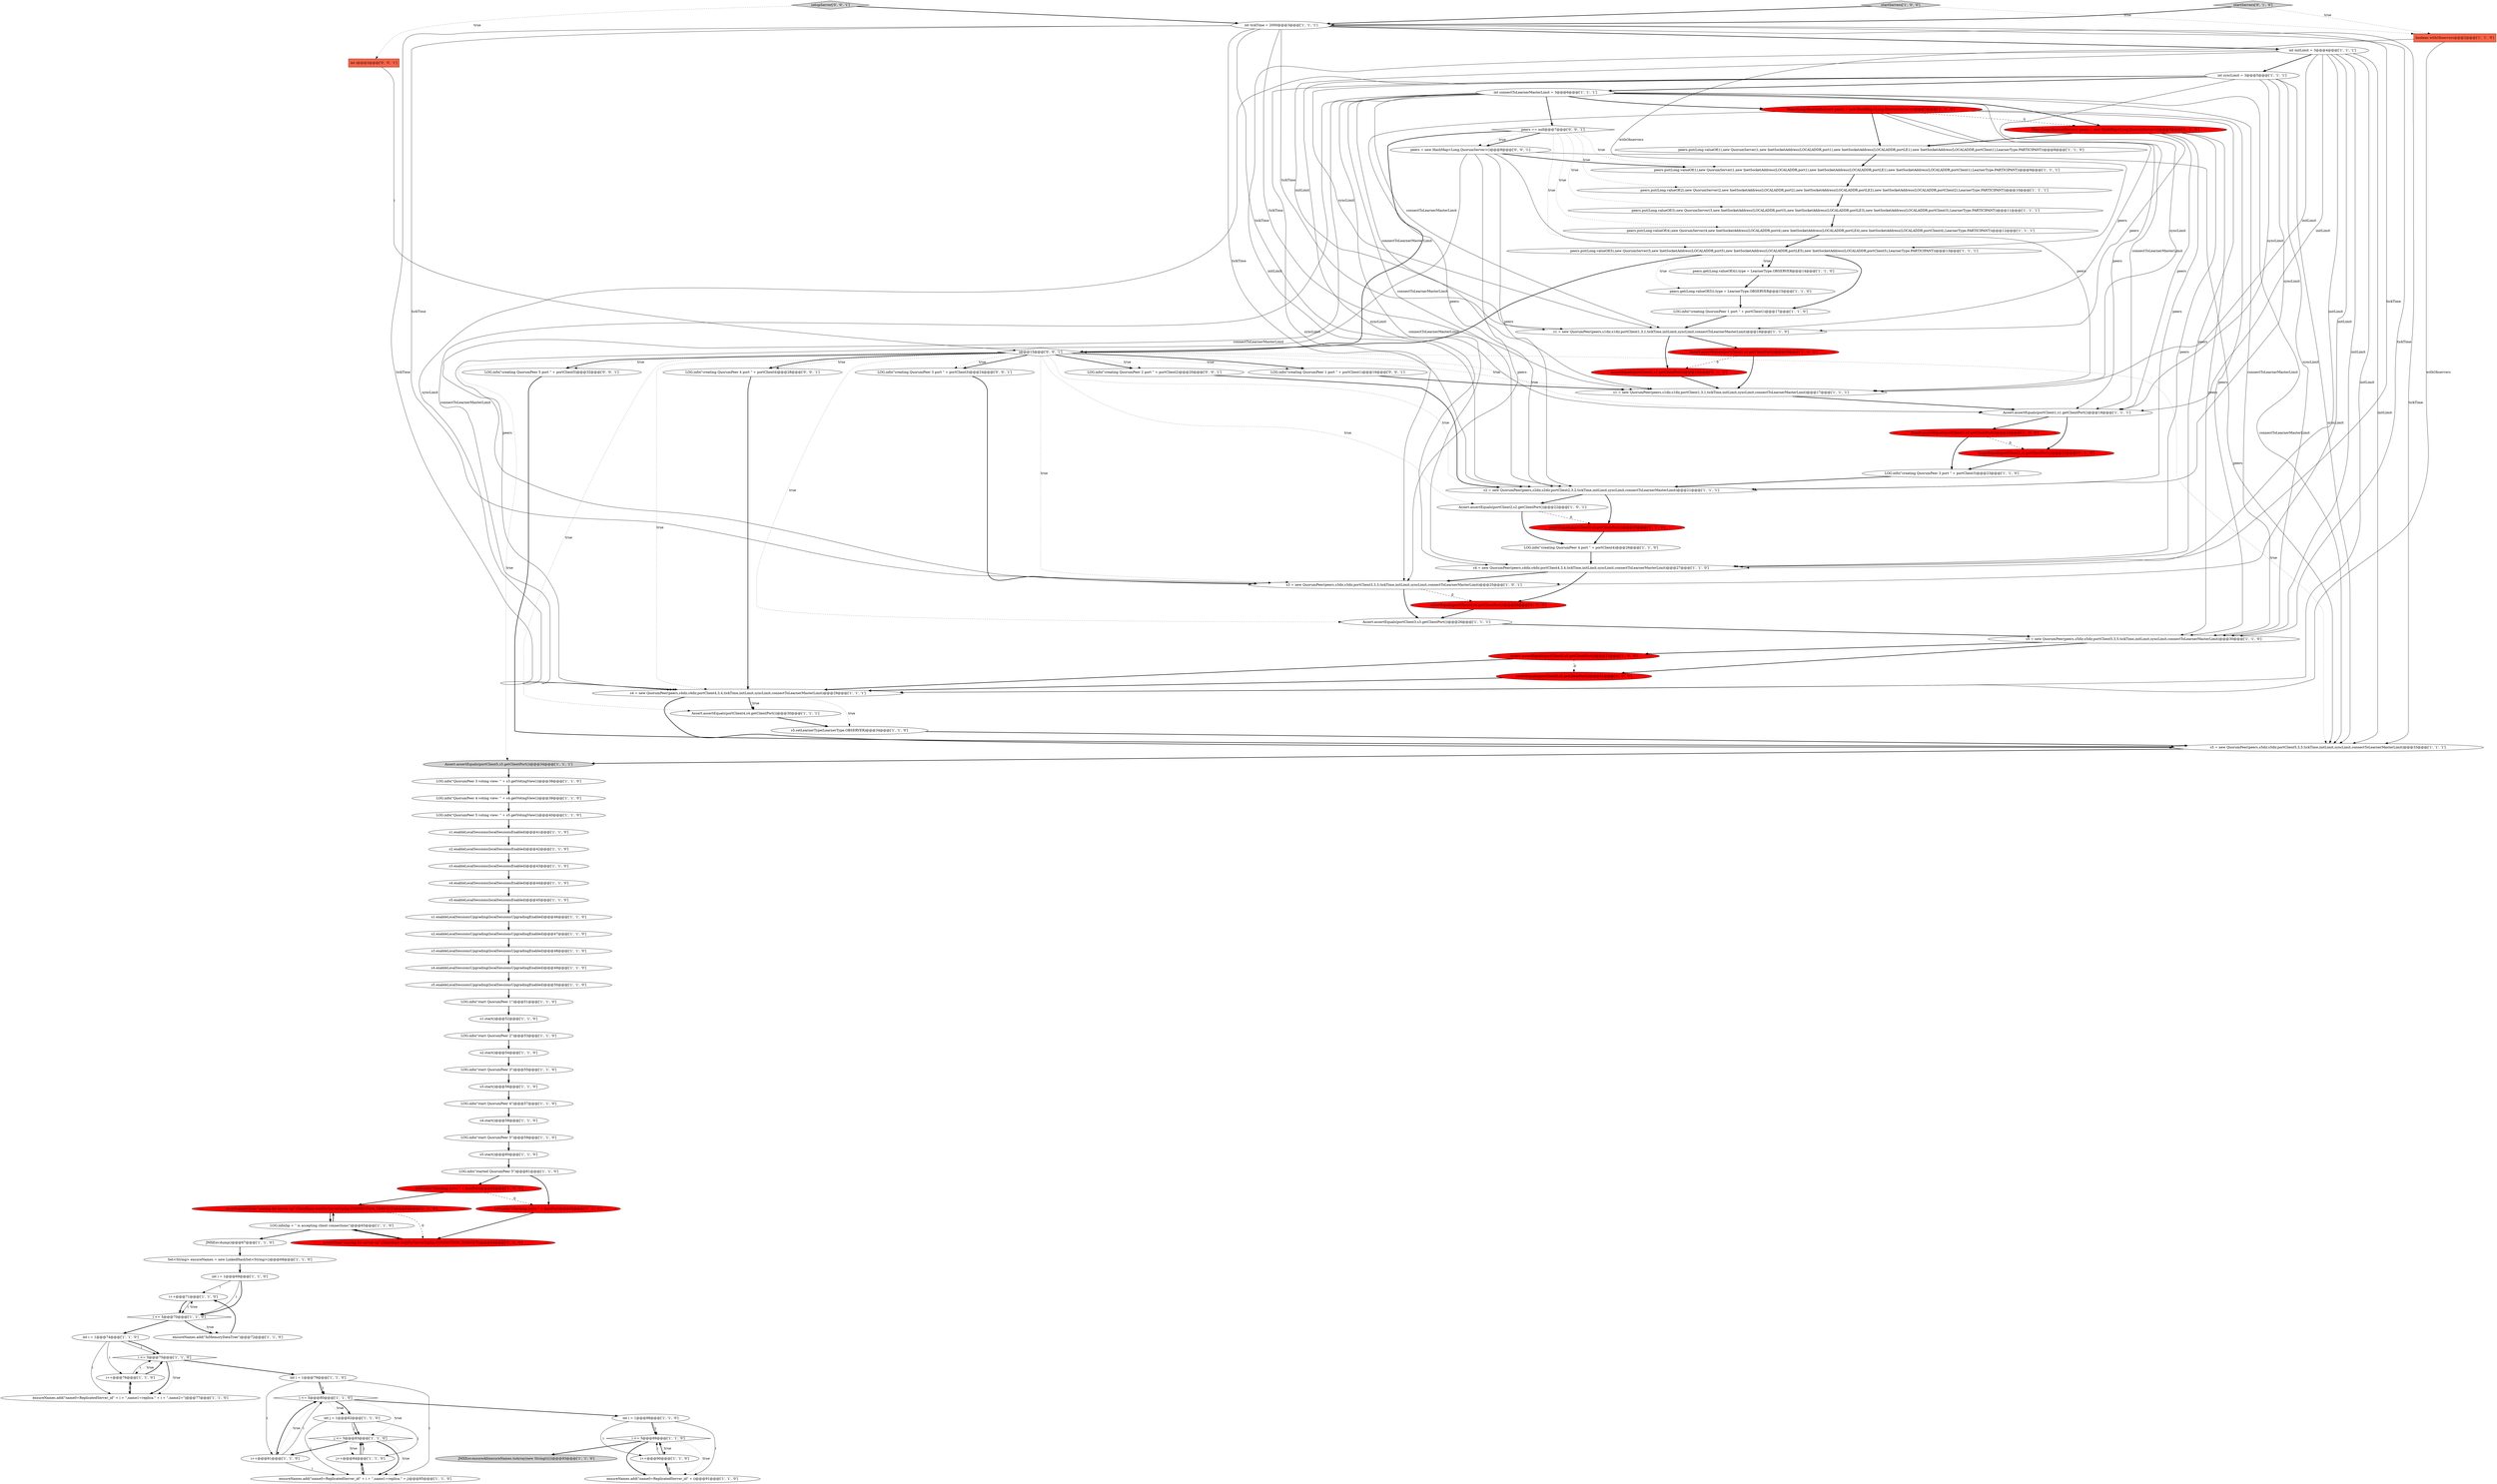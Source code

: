 digraph {
86 [style = filled, label = "startServers['0', '1', '0']", fillcolor = lightgray, shape = diamond image = "AAA0AAABBB2BBB"];
40 [style = filled, label = "peers.get(Long.valueOf(5)).type = LearnerType.OBSERVER@@@15@@@['1', '1', '0']", fillcolor = white, shape = ellipse image = "AAA0AAABBB1BBB"];
82 [style = filled, label = "i <= 5@@@89@@@['1', '1', '0']", fillcolor = white, shape = diamond image = "AAA0AAABBB1BBB"];
47 [style = filled, label = "Assert.assertEquals(portClient3,s3.getClientPort())@@@26@@@['1', '1', '1']", fillcolor = white, shape = ellipse image = "AAA0AAABBB1BBB"];
94 [style = filled, label = "int i@@@2@@@['0', '0', '1']", fillcolor = tomato, shape = box image = "AAA0AAABBB3BBB"];
101 [style = filled, label = "peers == null@@@7@@@['0', '0', '1']", fillcolor = white, shape = diamond image = "AAA0AAABBB3BBB"];
71 [style = filled, label = "Map<Long,QuorumServer> peers = new HashMap<Long,QuorumServer>()@@@7@@@['1', '0', '0']", fillcolor = red, shape = ellipse image = "AAA1AAABBB1BBB"];
78 [style = filled, label = "int i = 1@@@74@@@['1', '1', '0']", fillcolor = white, shape = ellipse image = "AAA0AAABBB1BBB"];
42 [style = filled, label = "s3 = new QuorumPeer(peers,s3dir,s3dir,portClient3,3,3,tickTime,initLimit,syncLimit,connectToLearnerMasterLimit)@@@25@@@['1', '0', '1']", fillcolor = white, shape = ellipse image = "AAA0AAABBB1BBB"];
12 [style = filled, label = "Assert.assertEquals(portClient5,s5.getClientPort())@@@34@@@['1', '1', '1']", fillcolor = lightgray, shape = ellipse image = "AAA0AAABBB1BBB"];
21 [style = filled, label = "i++@@@71@@@['1', '1', '0']", fillcolor = white, shape = ellipse image = "AAA0AAABBB1BBB"];
83 [style = filled, label = "s5 = new QuorumPeer(peers,s5dir,s5dir,portClient5,3,5,tickTime,initLimit,syncLimit,connectToLearnerMasterLimit)@@@33@@@['1', '1', '1']", fillcolor = white, shape = ellipse image = "AAA0AAABBB1BBB"];
41 [style = filled, label = "peers.put(Long.valueOf(2),new QuorumServer(2,new InetSocketAddress(LOCALADDR,port2),new InetSocketAddress(LOCALADDR,portLE2),new InetSocketAddress(LOCALADDR,portClient2),LearnerType.PARTICIPANT))@@@10@@@['1', '1', '1']", fillcolor = white, shape = ellipse image = "AAA0AAABBB1BBB"];
13 [style = filled, label = "i <= 5@@@75@@@['1', '1', '0']", fillcolor = white, shape = diamond image = "AAA0AAABBB1BBB"];
19 [style = filled, label = "LOG.info(\"start QuorumPeer 5\")@@@59@@@['1', '1', '0']", fillcolor = white, shape = ellipse image = "AAA0AAABBB1BBB"];
44 [style = filled, label = "int i = 1@@@79@@@['1', '1', '0']", fillcolor = white, shape = ellipse image = "AAA0AAABBB1BBB"];
43 [style = filled, label = "s3.enableLocalSessionsUpgrading(localSessionsUpgradingEnabled)@@@48@@@['1', '1', '0']", fillcolor = white, shape = ellipse image = "AAA0AAABBB1BBB"];
37 [style = filled, label = "peers.put(Long.valueOf(1),new QuorumServer(1,new InetSocketAddress(LOCALADDR,port1),new InetSocketAddress(LOCALADDR,portLE1),new InetSocketAddress(LOCALADDR,portClient1),LearnerType.PARTICIPANT))@@@9@@@['1', '1', '1']", fillcolor = white, shape = ellipse image = "AAA0AAABBB1BBB"];
46 [style = filled, label = "LOG.info(\"Checking ports \" + hostPort)@@@62@@@['1', '0', '0']", fillcolor = red, shape = ellipse image = "AAA1AAABBB1BBB"];
49 [style = filled, label = "Assert.assertEquals(portClient2,s2.getClientPort())@@@22@@@['1', '0', '1']", fillcolor = white, shape = ellipse image = "AAA0AAABBB1BBB"];
74 [style = filled, label = "LOG.info(\"creating QuorumPeer 3 port \" + portClient3)@@@23@@@['1', '1', '0']", fillcolor = white, shape = ellipse image = "AAA0AAABBB1BBB"];
18 [style = filled, label = "s1.enableLocalSessions(localSessionsEnabled)@@@41@@@['1', '1', '0']", fillcolor = white, shape = ellipse image = "AAA0AAABBB1BBB"];
68 [style = filled, label = "s4.start()@@@58@@@['1', '1', '0']", fillcolor = white, shape = ellipse image = "AAA0AAABBB1BBB"];
29 [style = filled, label = "LOG.info(\"creating QuorumPeer 4 port \" + portClient4)@@@26@@@['1', '1', '0']", fillcolor = white, shape = ellipse image = "AAA0AAABBB1BBB"];
36 [style = filled, label = "Assert.assertTrue(\"waiting for server up\",ClientBase.waitForServerUp(hp,CONNECTION_TIMEOUT))@@@64@@@['1', '0', '0']", fillcolor = red, shape = ellipse image = "AAA1AAABBB1BBB"];
85 [style = filled, label = "assertEquals(portClient2,s2.getClientPort())@@@22@@@['0', '1', '0']", fillcolor = red, shape = ellipse image = "AAA1AAABBB2BBB"];
7 [style = filled, label = "JMXEnv.dump()@@@67@@@['1', '1', '0']", fillcolor = white, shape = ellipse image = "AAA0AAABBB1BBB"];
81 [style = filled, label = "s5.enableLocalSessions(localSessionsEnabled)@@@45@@@['1', '1', '0']", fillcolor = white, shape = ellipse image = "AAA0AAABBB1BBB"];
16 [style = filled, label = "i <= 5@@@70@@@['1', '1', '0']", fillcolor = white, shape = diamond image = "AAA0AAABBB1BBB"];
69 [style = filled, label = "Assert.assertEquals(portClient1,s1.getClientPort())@@@19@@@['1', '0', '0']", fillcolor = red, shape = ellipse image = "AAA1AAABBB1BBB"];
2 [style = filled, label = "s3.start()@@@56@@@['1', '1', '0']", fillcolor = white, shape = ellipse image = "AAA0AAABBB1BBB"];
39 [style = filled, label = "int syncLimit = 3@@@5@@@['1', '1', '1']", fillcolor = white, shape = ellipse image = "AAA0AAABBB1BBB"];
61 [style = filled, label = "s5 = new QuorumPeer(peers,s5dir,s5dir,portClient5,3,5,tickTime,initLimit,syncLimit,connectToLearnerMasterLimit)@@@30@@@['1', '1', '0']", fillcolor = white, shape = ellipse image = "AAA0AAABBB1BBB"];
32 [style = filled, label = "s5.start()@@@60@@@['1', '1', '0']", fillcolor = white, shape = ellipse image = "AAA0AAABBB1BBB"];
96 [style = filled, label = "LOG.info(\"creating QuorumPeer 5 port \" + portClient5)@@@32@@@['0', '0', '1']", fillcolor = white, shape = ellipse image = "AAA0AAABBB3BBB"];
51 [style = filled, label = "Assert.assertEquals(portClient5,s5.getClientPort())@@@31@@@['1', '0', '0']", fillcolor = red, shape = ellipse image = "AAA1AAABBB1BBB"];
34 [style = filled, label = "peers.get(Long.valueOf(4)).type = LearnerType.OBSERVER@@@14@@@['1', '1', '0']", fillcolor = white, shape = ellipse image = "AAA0AAABBB1BBB"];
79 [style = filled, label = "s2.enableLocalSessions(localSessionsEnabled)@@@42@@@['1', '1', '0']", fillcolor = white, shape = ellipse image = "AAA0AAABBB1BBB"];
52 [style = filled, label = "JMXEnv.ensureAll(ensureNames.toArray(new String(((())@@@93@@@['1', '1', '0']", fillcolor = lightgray, shape = ellipse image = "AAA0AAABBB1BBB"];
80 [style = filled, label = "s1 = new QuorumPeer(peers,s1dir,s1dir,portClient1,3,1,tickTime,initLimit,syncLimit,connectToLearnerMasterLimit)@@@18@@@['1', '1', '0']", fillcolor = white, shape = ellipse image = "AAA0AAABBB1BBB"];
22 [style = filled, label = "LOG.info(hp + \" is accepting client connections\")@@@65@@@['1', '1', '0']", fillcolor = white, shape = ellipse image = "AAA0AAABBB1BBB"];
0 [style = filled, label = "s2 = new QuorumPeer(peers,s2dir,s2dir,portClient2,3,2,tickTime,initLimit,syncLimit,connectToLearnerMasterLimit)@@@21@@@['1', '1', '1']", fillcolor = white, shape = ellipse image = "AAA0AAABBB1BBB"];
100 [style = filled, label = "LOG.info(\"creating QuorumPeer 3 port \" + portClient3)@@@24@@@['0', '0', '1']", fillcolor = white, shape = ellipse image = "AAA0AAABBB3BBB"];
93 [style = filled, label = "LOG.info(\"creating QuorumPeer 2 port \" + portClient2)@@@20@@@['0', '0', '1']", fillcolor = white, shape = ellipse image = "AAA0AAABBB3BBB"];
63 [style = filled, label = "int connectToLearnerMasterLimit = 3@@@6@@@['1', '1', '1']", fillcolor = white, shape = ellipse image = "AAA0AAABBB1BBB"];
99 [style = filled, label = "LOG.info(\"creating QuorumPeer 1 port \" + portClient1)@@@16@@@['0', '0', '1']", fillcolor = white, shape = ellipse image = "AAA0AAABBB3BBB"];
98 [style = filled, label = "i@@@15@@@['0', '0', '1']", fillcolor = white, shape = diamond image = "AAA0AAABBB3BBB"];
6 [style = filled, label = "s5.enableLocalSessionsUpgrading(localSessionsUpgradingEnabled)@@@50@@@['1', '1', '0']", fillcolor = white, shape = ellipse image = "AAA0AAABBB1BBB"];
91 [style = filled, label = "Map<Long,QuorumServer> peers = new HashMap<Long,QuorumServer>()@@@7@@@['0', '1', '0']", fillcolor = red, shape = ellipse image = "AAA1AAABBB2BBB"];
26 [style = filled, label = "i++@@@76@@@['1', '1', '0']", fillcolor = white, shape = ellipse image = "AAA0AAABBB1BBB"];
9 [style = filled, label = "peers.put(Long.valueOf(5),new QuorumServer(5,new InetSocketAddress(LOCALADDR,port5),new InetSocketAddress(LOCALADDR,portLE5),new InetSocketAddress(LOCALADDR,portClient5),LearnerType.PARTICIPANT))@@@13@@@['1', '1', '1']", fillcolor = white, shape = ellipse image = "AAA0AAABBB1BBB"];
3 [style = filled, label = "Assert.assertEquals(portClient2,s2.getClientPort())@@@22@@@['1', '0', '0']", fillcolor = red, shape = ellipse image = "AAA1AAABBB1BBB"];
25 [style = filled, label = "ensureNames.add(\"InMemoryDataTree\")@@@72@@@['1', '1', '0']", fillcolor = white, shape = ellipse image = "AAA0AAABBB1BBB"];
27 [style = filled, label = "LOG.info(\"QuorumPeer 4 voting view: \" + s4.getVotingView())@@@39@@@['1', '1', '0']", fillcolor = white, shape = ellipse image = "AAA0AAABBB1BBB"];
57 [style = filled, label = "s5.setLearnerType(LearnerType.OBSERVER)@@@34@@@['1', '1', '0']", fillcolor = white, shape = ellipse image = "AAA0AAABBB1BBB"];
1 [style = filled, label = "i++@@@90@@@['1', '1', '0']", fillcolor = white, shape = ellipse image = "AAA0AAABBB1BBB"];
56 [style = filled, label = "i <= 5@@@80@@@['1', '1', '0']", fillcolor = white, shape = diamond image = "AAA0AAABBB1BBB"];
28 [style = filled, label = "s4.enableLocalSessionsUpgrading(localSessionsUpgradingEnabled)@@@49@@@['1', '1', '0']", fillcolor = white, shape = ellipse image = "AAA0AAABBB1BBB"];
76 [style = filled, label = "peers.put(Long.valueOf(3),new QuorumServer(3,new InetSocketAddress(LOCALADDR,port3),new InetSocketAddress(LOCALADDR,portLE3),new InetSocketAddress(LOCALADDR,portClient3),LearnerType.PARTICIPANT))@@@11@@@['1', '1', '1']", fillcolor = white, shape = ellipse image = "AAA0AAABBB1BBB"];
90 [style = filled, label = "assertTrue(\"waiting for server up\",ClientBase.waitForServerUp(hp,CONNECTION_TIMEOUT))@@@64@@@['0', '1', '0']", fillcolor = red, shape = ellipse image = "AAA1AAABBB2BBB"];
33 [style = filled, label = "ensureNames.add(\"name0=ReplicatedServer_id\" + i)@@@91@@@['1', '1', '0']", fillcolor = white, shape = ellipse image = "AAA0AAABBB1BBB"];
67 [style = filled, label = "s1.start()@@@52@@@['1', '1', '0']", fillcolor = white, shape = ellipse image = "AAA0AAABBB1BBB"];
14 [style = filled, label = "LOG.info(\"creating QuorumPeer 1 port \" + portClient1)@@@17@@@['1', '1', '0']", fillcolor = white, shape = ellipse image = "AAA0AAABBB1BBB"];
66 [style = filled, label = "s4 = new QuorumPeer(peers,s4dir,s4dir,portClient4,3,4,tickTime,initLimit,syncLimit,connectToLearnerMasterLimit)@@@29@@@['1', '1', '1']", fillcolor = white, shape = ellipse image = "AAA0AAABBB1BBB"];
64 [style = filled, label = "ensureNames.add(\"name0=ReplicatedServer_id\" + i + \",name1=replica.\" + i + \",name2=\")@@@77@@@['1', '1', '0']", fillcolor = white, shape = ellipse image = "AAA0AAABBB1BBB"];
95 [style = filled, label = "peers = new HashMap<Long,QuorumServer>()@@@8@@@['0', '0', '1']", fillcolor = white, shape = ellipse image = "AAA0AAABBB3BBB"];
20 [style = filled, label = "Assert.assertEquals(portClient1,s1.getClientPort())@@@18@@@['1', '1', '1']", fillcolor = white, shape = ellipse image = "AAA0AAABBB1BBB"];
75 [style = filled, label = "j <= 5@@@83@@@['1', '1', '0']", fillcolor = white, shape = diamond image = "AAA0AAABBB1BBB"];
77 [style = filled, label = "startServers['1', '0', '0']", fillcolor = lightgray, shape = diamond image = "AAA0AAABBB1BBB"];
87 [style = filled, label = "assertEquals(portClient5,s5.getClientPort())@@@31@@@['0', '1', '0']", fillcolor = red, shape = ellipse image = "AAA1AAABBB2BBB"];
30 [style = filled, label = "Set<String> ensureNames = new LinkedHashSet<String>()@@@68@@@['1', '1', '0']", fillcolor = white, shape = ellipse image = "AAA0AAABBB1BBB"];
11 [style = filled, label = "s2.enableLocalSessionsUpgrading(localSessionsUpgradingEnabled)@@@47@@@['1', '1', '0']", fillcolor = white, shape = ellipse image = "AAA0AAABBB1BBB"];
53 [style = filled, label = "LOG.info(\"start QuorumPeer 3\")@@@55@@@['1', '1', '0']", fillcolor = white, shape = ellipse image = "AAA0AAABBB1BBB"];
23 [style = filled, label = "peers.put(Long.valueOf(4),new QuorumServer(4,new InetSocketAddress(LOCALADDR,port4),new InetSocketAddress(LOCALADDR,portLE4),new InetSocketAddress(LOCALADDR,portClient4),LearnerType.PARTICIPANT))@@@12@@@['1', '1', '1']", fillcolor = white, shape = ellipse image = "AAA0AAABBB1BBB"];
31 [style = filled, label = "s1.enableLocalSessionsUpgrading(localSessionsUpgradingEnabled)@@@46@@@['1', '1', '0']", fillcolor = white, shape = ellipse image = "AAA0AAABBB1BBB"];
59 [style = filled, label = "j++@@@84@@@['1', '1', '0']", fillcolor = white, shape = ellipse image = "AAA0AAABBB1BBB"];
72 [style = filled, label = "peers.put(Long.valueOf(1),new QuorumServer(1,new InetSocketAddress(LOCALADDR,port1),new InetSocketAddress(LOCALADDR,portLE1),new InetSocketAddress(LOCALADDR,portClient1),LearnerType.PARTICIPANT))@@@8@@@['1', '1', '0']", fillcolor = white, shape = ellipse image = "AAA0AAABBB1BBB"];
70 [style = filled, label = "s4.enableLocalSessions(localSessionsEnabled)@@@44@@@['1', '1', '0']", fillcolor = white, shape = ellipse image = "AAA0AAABBB1BBB"];
24 [style = filled, label = "int initLimit = 3@@@4@@@['1', '1', '1']", fillcolor = white, shape = ellipse image = "AAA0AAABBB1BBB"];
84 [style = filled, label = "assertEquals(portClient1,s1.getClientPort())@@@19@@@['0', '1', '0']", fillcolor = red, shape = ellipse image = "AAA1AAABBB2BBB"];
35 [style = filled, label = "LOG.info(\"start QuorumPeer 2\")@@@53@@@['1', '1', '0']", fillcolor = white, shape = ellipse image = "AAA0AAABBB1BBB"];
92 [style = filled, label = "LOG.info(\"Checking ports \" + hostPort)@@@62@@@['0', '1', '0']", fillcolor = red, shape = ellipse image = "AAA1AAABBB2BBB"];
15 [style = filled, label = "LOG.info(\"start QuorumPeer 4\")@@@57@@@['1', '1', '0']", fillcolor = white, shape = ellipse image = "AAA0AAABBB1BBB"];
8 [style = filled, label = "LOG.info(\"QuorumPeer 5 voting view: \" + s5.getVotingView())@@@40@@@['1', '1', '0']", fillcolor = white, shape = ellipse image = "AAA0AAABBB1BBB"];
65 [style = filled, label = "ensureNames.add(\"name0=ReplicatedServer_id\" + i + \",name1=replica.\" + j)@@@85@@@['1', '1', '0']", fillcolor = white, shape = ellipse image = "AAA0AAABBB1BBB"];
88 [style = filled, label = "assertEquals(portClient4,s4.getClientPort())@@@28@@@['0', '1', '0']", fillcolor = red, shape = ellipse image = "AAA1AAABBB2BBB"];
48 [style = filled, label = "s3.enableLocalSessions(localSessionsEnabled)@@@43@@@['1', '1', '0']", fillcolor = white, shape = ellipse image = "AAA0AAABBB1BBB"];
73 [style = filled, label = "s2.start()@@@54@@@['1', '1', '0']", fillcolor = white, shape = ellipse image = "AAA0AAABBB1BBB"];
58 [style = filled, label = "int i = 1@@@88@@@['1', '1', '0']", fillcolor = white, shape = ellipse image = "AAA0AAABBB1BBB"];
89 [style = filled, label = "assertEquals(portClient3,s3.getClientPort())@@@25@@@['0', '1', '0']", fillcolor = red, shape = ellipse image = "AAA1AAABBB2BBB"];
60 [style = filled, label = "Assert.assertEquals(portClient4,s4.getClientPort())@@@30@@@['1', '1', '1']", fillcolor = white, shape = ellipse image = "AAA0AAABBB1BBB"];
38 [style = filled, label = "int tickTime = 2000@@@3@@@['1', '1', '1']", fillcolor = white, shape = ellipse image = "AAA0AAABBB1BBB"];
45 [style = filled, label = "int i = 1@@@69@@@['1', '1', '0']", fillcolor = white, shape = ellipse image = "AAA0AAABBB1BBB"];
5 [style = filled, label = "s1 = new QuorumPeer(peers,s1dir,s1dir,portClient1,3,1,tickTime,initLimit,syncLimit,connectToLearnerMasterLimit)@@@17@@@['1', '1', '1']", fillcolor = white, shape = ellipse image = "AAA0AAABBB1BBB"];
55 [style = filled, label = "i++@@@81@@@['1', '1', '0']", fillcolor = white, shape = ellipse image = "AAA0AAABBB1BBB"];
54 [style = filled, label = "LOG.info(\"start QuorumPeer 1\")@@@51@@@['1', '1', '0']", fillcolor = white, shape = ellipse image = "AAA0AAABBB1BBB"];
62 [style = filled, label = "boolean withObservers@@@2@@@['1', '1', '0']", fillcolor = tomato, shape = box image = "AAA0AAABBB1BBB"];
4 [style = filled, label = "LOG.info(\"started QuorumPeer 5\")@@@61@@@['1', '1', '0']", fillcolor = white, shape = ellipse image = "AAA0AAABBB1BBB"];
50 [style = filled, label = "s4 = new QuorumPeer(peers,s4dir,s4dir,portClient4,3,4,tickTime,initLimit,syncLimit,connectToLearnerMasterLimit)@@@27@@@['1', '1', '0']", fillcolor = white, shape = ellipse image = "AAA0AAABBB1BBB"];
97 [style = filled, label = "LOG.info(\"creating QuorumPeer 4 port \" + portClient4)@@@28@@@['0', '0', '1']", fillcolor = white, shape = ellipse image = "AAA0AAABBB3BBB"];
10 [style = filled, label = "LOG.info(\"QuorumPeer 3 voting view: \" + s3.getVotingView())@@@38@@@['1', '1', '0']", fillcolor = white, shape = ellipse image = "AAA0AAABBB1BBB"];
102 [style = filled, label = "setupServer['0', '0', '1']", fillcolor = lightgray, shape = diamond image = "AAA0AAABBB3BBB"];
17 [style = filled, label = "int j = 1@@@82@@@['1', '1', '0']", fillcolor = white, shape = ellipse image = "AAA0AAABBB1BBB"];
17->59 [style = solid, label="j"];
28->6 [style = bold, label=""];
71->20 [style = solid, label="peers"];
38->50 [style = solid, label="tickTime"];
63->5 [style = solid, label="connectToLearnerMasterLimit"];
80->84 [style = bold, label=""];
5->20 [style = bold, label=""];
7->30 [style = bold, label=""];
98->99 [style = dotted, label="true"];
91->72 [style = bold, label=""];
63->61 [style = solid, label="connectToLearnerMasterLimit"];
24->39 [style = bold, label=""];
71->91 [style = dashed, label="0"];
91->80 [style = solid, label="peers"];
24->0 [style = solid, label="initLimit"];
82->33 [style = bold, label=""];
58->1 [style = solid, label="i"];
38->42 [style = solid, label="tickTime"];
63->66 [style = solid, label="connectToLearnerMasterLimit"];
97->66 [style = bold, label=""];
62->66 [style = solid, label="withObservers"];
99->5 [style = bold, label=""];
39->83 [style = solid, label="syncLimit"];
92->90 [style = bold, label=""];
12->10 [style = bold, label=""];
45->16 [style = solid, label="i"];
101->95 [style = bold, label=""];
55->56 [style = solid, label="i"];
2->15 [style = bold, label=""];
78->13 [style = solid, label="i"];
58->82 [style = solid, label="i"];
9->14 [style = bold, label=""];
82->33 [style = dotted, label="true"];
21->16 [style = bold, label=""];
62->9 [style = solid, label="withObservers"];
66->60 [style = bold, label=""];
81->31 [style = bold, label=""];
82->52 [style = bold, label=""];
32->4 [style = bold, label=""];
55->65 [style = solid, label="i"];
39->66 [style = solid, label="syncLimit"];
14->80 [style = bold, label=""];
69->5 [style = bold, label=""];
101->9 [style = dotted, label="true"];
98->93 [style = dotted, label="true"];
98->47 [style = dotted, label="true"];
4->46 [style = bold, label=""];
25->21 [style = bold, label=""];
24->66 [style = solid, label="initLimit"];
79->48 [style = bold, label=""];
98->83 [style = dotted, label="true"];
71->0 [style = solid, label="peers"];
56->75 [style = dotted, label="true"];
39->50 [style = solid, label="syncLimit"];
24->50 [style = solid, label="initLimit"];
17->75 [style = solid, label="j"];
8->18 [style = bold, label=""];
63->20 [style = solid, label="connectToLearnerMasterLimit"];
83->12 [style = bold, label=""];
38->80 [style = solid, label="tickTime"];
6->54 [style = bold, label=""];
98->97 [style = bold, label=""];
38->61 [style = solid, label="tickTime"];
101->95 [style = dotted, label="true"];
84->5 [style = bold, label=""];
42->88 [style = dashed, label="0"];
57->83 [style = bold, label=""];
46->36 [style = bold, label=""];
63->101 [style = bold, label=""];
98->93 [style = bold, label=""];
20->3 [style = bold, label=""];
11->43 [style = bold, label=""];
75->65 [style = bold, label=""];
98->99 [style = bold, label=""];
16->78 [style = bold, label=""];
100->42 [style = bold, label=""];
26->64 [style = solid, label="i"];
31->11 [style = bold, label=""];
22->7 [style = bold, label=""];
78->13 [style = bold, label=""];
26->13 [style = bold, label=""];
0->89 [style = bold, label=""];
41->76 [style = bold, label=""];
20->85 [style = bold, label=""];
98->5 [style = dotted, label="true"];
56->58 [style = bold, label=""];
86->62 [style = dotted, label="true"];
71->61 [style = solid, label="peers"];
91->0 [style = solid, label="peers"];
60->57 [style = bold, label=""];
98->49 [style = dotted, label="true"];
66->83 [style = bold, label=""];
24->42 [style = solid, label="initLimit"];
76->23 [style = bold, label=""];
70->81 [style = bold, label=""];
75->59 [style = dotted, label="true"];
1->82 [style = solid, label="i"];
98->0 [style = dotted, label="true"];
96->83 [style = bold, label=""];
102->38 [style = bold, label=""];
95->37 [style = bold, label=""];
94->98 [style = solid, label="i"];
16->21 [style = dotted, label="true"];
78->26 [style = solid, label="i"];
17->65 [style = solid, label="j"];
63->50 [style = solid, label="connectToLearnerMasterLimit"];
98->96 [style = dotted, label="true"];
16->25 [style = dotted, label="true"];
51->87 [style = dashed, label="0"];
77->62 [style = dotted, label="true"];
63->80 [style = solid, label="connectToLearnerMasterLimit"];
27->8 [style = bold, label=""];
58->33 [style = solid, label="i"];
24->61 [style = solid, label="initLimit"];
39->61 [style = solid, label="syncLimit"];
72->37 [style = bold, label=""];
91->61 [style = solid, label="peers"];
67->35 [style = bold, label=""];
75->55 [style = bold, label=""];
56->55 [style = dotted, label="true"];
101->37 [style = dotted, label="true"];
66->60 [style = dotted, label="true"];
44->56 [style = bold, label=""];
95->66 [style = solid, label="peers"];
3->74 [style = bold, label=""];
13->64 [style = bold, label=""];
98->66 [style = dotted, label="true"];
34->40 [style = bold, label=""];
48->70 [style = bold, label=""];
35->73 [style = bold, label=""];
90->22 [style = bold, label=""];
38->24 [style = bold, label=""];
101->76 [style = dotted, label="true"];
13->26 [style = dotted, label="true"];
39->42 [style = solid, label="syncLimit"];
37->41 [style = bold, label=""];
47->61 [style = bold, label=""];
42->47 [style = bold, label=""];
45->16 [style = bold, label=""];
63->71 [style = bold, label=""];
18->79 [style = bold, label=""];
69->84 [style = dashed, label="0"];
63->0 [style = solid, label="connectToLearnerMasterLimit"];
26->13 [style = solid, label="i"];
98->100 [style = bold, label=""];
86->38 [style = bold, label=""];
9->98 [style = bold, label=""];
15->68 [style = bold, label=""];
78->64 [style = solid, label="i"];
71->72 [style = bold, label=""];
88->47 [style = bold, label=""];
61->87 [style = bold, label=""];
98->97 [style = dotted, label="true"];
71->50 [style = solid, label="peers"];
19->32 [style = bold, label=""];
98->96 [style = bold, label=""];
98->100 [style = dotted, label="true"];
0->49 [style = bold, label=""];
50->42 [style = bold, label=""];
54->67 [style = bold, label=""];
29->50 [style = bold, label=""];
44->56 [style = solid, label="i"];
89->29 [style = bold, label=""];
77->38 [style = bold, label=""];
91->20 [style = solid, label="peers"];
40->14 [style = bold, label=""];
73->53 [style = bold, label=""];
98->12 [style = dotted, label="true"];
98->20 [style = dotted, label="true"];
39->20 [style = solid, label="syncLimit"];
24->80 [style = solid, label="initLimit"];
98->60 [style = dotted, label="true"];
45->21 [style = solid, label="i"];
49->29 [style = bold, label=""];
24->20 [style = solid, label="initLimit"];
39->63 [style = bold, label=""];
61->51 [style = bold, label=""];
85->74 [style = bold, label=""];
59->65 [style = solid, label="j"];
44->65 [style = solid, label="i"];
13->64 [style = dotted, label="true"];
59->75 [style = bold, label=""];
98->42 [style = dotted, label="true"];
50->88 [style = bold, label=""];
36->90 [style = dashed, label="0"];
74->0 [style = bold, label=""];
10->27 [style = bold, label=""];
95->5 [style = solid, label="peers"];
3->85 [style = dashed, label="0"];
49->89 [style = dashed, label="0"];
36->22 [style = bold, label=""];
13->44 [style = bold, label=""];
24->83 [style = solid, label="initLimit"];
1->82 [style = bold, label=""];
39->0 [style = solid, label="syncLimit"];
63->91 [style = bold, label=""];
95->0 [style = solid, label="peers"];
91->50 [style = solid, label="peers"];
68->19 [style = bold, label=""];
16->25 [style = bold, label=""];
17->75 [style = bold, label=""];
33->1 [style = bold, label=""];
56->17 [style = dotted, label="true"];
75->65 [style = dotted, label="true"];
93->0 [style = bold, label=""];
95->42 [style = solid, label="peers"];
102->94 [style = dotted, label="true"];
22->90 [style = bold, label=""];
63->83 [style = solid, label="connectToLearnerMasterLimit"];
38->66 [style = solid, label="tickTime"];
56->17 [style = bold, label=""];
63->42 [style = solid, label="connectToLearnerMasterLimit"];
38->20 [style = solid, label="tickTime"];
1->33 [style = solid, label="i"];
71->80 [style = solid, label="peers"];
43->28 [style = bold, label=""];
95->83 [style = solid, label="peers"];
59->75 [style = solid, label="j"];
53->2 [style = bold, label=""];
55->56 [style = bold, label=""];
64->26 [style = bold, label=""];
4->92 [style = bold, label=""];
101->98 [style = bold, label=""];
101->41 [style = dotted, label="true"];
66->57 [style = dotted, label="true"];
46->92 [style = dashed, label="0"];
9->34 [style = dotted, label="true"];
87->66 [style = bold, label=""];
38->0 [style = solid, label="tickTime"];
38->5 [style = solid, label="tickTime"];
22->36 [style = bold, label=""];
82->1 [style = dotted, label="true"];
101->23 [style = dotted, label="true"];
65->59 [style = bold, label=""];
80->69 [style = bold, label=""];
39->5 [style = solid, label="syncLimit"];
39->80 [style = solid, label="syncLimit"];
9->40 [style = dotted, label="true"];
38->83 [style = solid, label="tickTime"];
24->5 [style = solid, label="initLimit"];
58->82 [style = bold, label=""];
23->9 [style = bold, label=""];
44->55 [style = solid, label="i"];
21->16 [style = solid, label="i"];
30->45 [style = bold, label=""];
51->66 [style = bold, label=""];
9->34 [style = bold, label=""];
}
